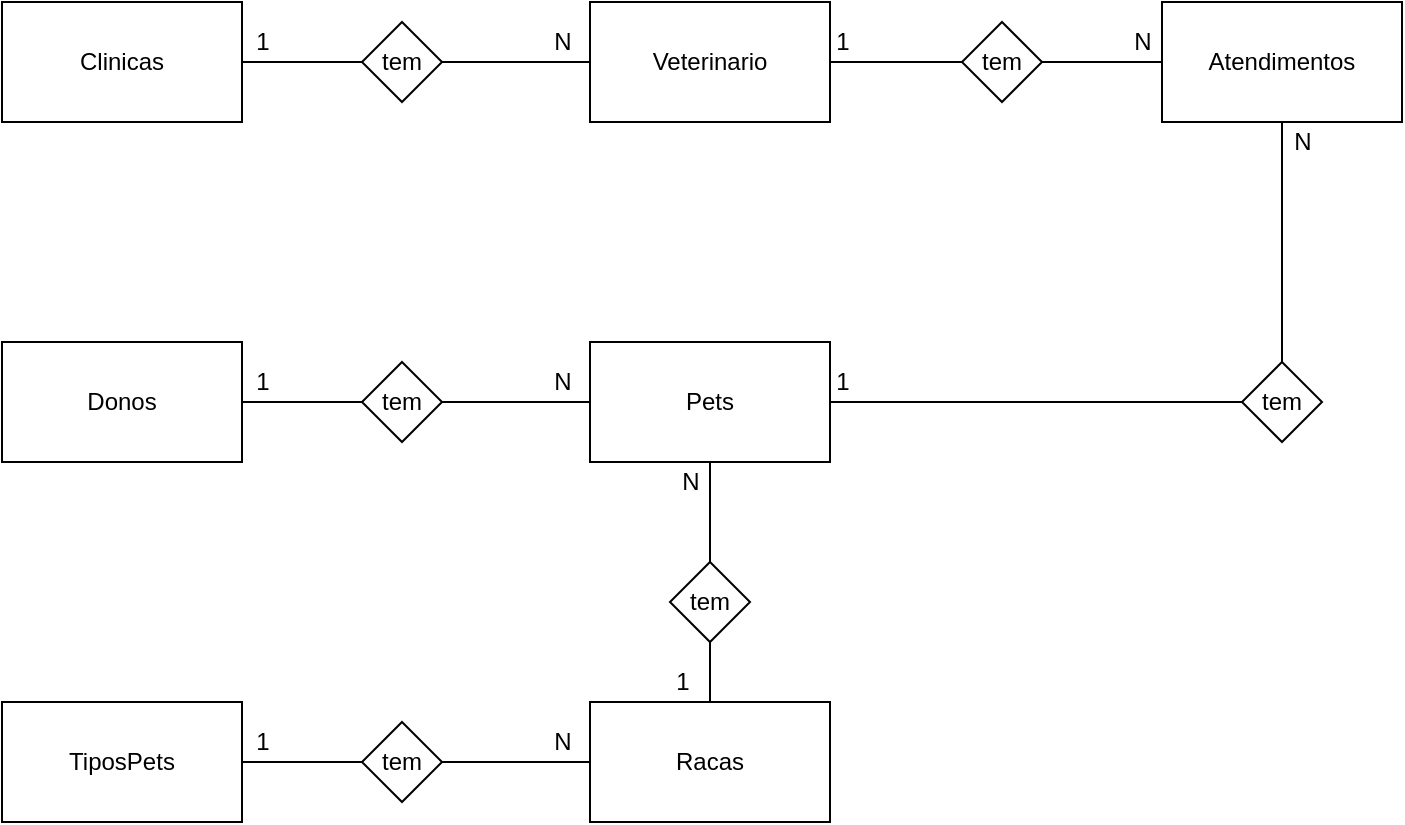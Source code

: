 <mxfile version="14.4.8" type="device" pages="2"><diagram id="B-_QW7kqdgjEdtuPBwWb" name="Page-1"><mxGraphModel dx="868" dy="482" grid="1" gridSize="10" guides="1" tooltips="1" connect="1" arrows="1" fold="1" page="1" pageScale="1" pageWidth="827" pageHeight="1169" math="0" shadow="0"><root><mxCell id="0"/><mxCell id="1" parent="0"/><mxCell id="72AMAFxDTzI3AjNWmrCn-18" style="edgeStyle=orthogonalEdgeStyle;rounded=0;orthogonalLoop=1;jettySize=auto;html=1;entryX=0;entryY=0.5;entryDx=0;entryDy=0;endArrow=none;endFill=0;" edge="1" parent="1" source="72AMAFxDTzI3AjNWmrCn-1" target="72AMAFxDTzI3AjNWmrCn-10"><mxGeometry relative="1" as="geometry"/></mxCell><mxCell id="72AMAFxDTzI3AjNWmrCn-1" value="Clinicas" style="rounded=0;whiteSpace=wrap;html=1;" vertex="1" parent="1"><mxGeometry x="60" y="30" width="120" height="60" as="geometry"/></mxCell><mxCell id="72AMAFxDTzI3AjNWmrCn-20" style="edgeStyle=orthogonalEdgeStyle;rounded=0;orthogonalLoop=1;jettySize=auto;html=1;entryX=0;entryY=0.5;entryDx=0;entryDy=0;endArrow=none;endFill=0;" edge="1" parent="1" source="72AMAFxDTzI3AjNWmrCn-2" target="72AMAFxDTzI3AjNWmrCn-11"><mxGeometry relative="1" as="geometry"/></mxCell><mxCell id="72AMAFxDTzI3AjNWmrCn-2" value="Donos" style="rounded=0;whiteSpace=wrap;html=1;" vertex="1" parent="1"><mxGeometry x="60" y="200" width="120" height="60" as="geometry"/></mxCell><mxCell id="72AMAFxDTzI3AjNWmrCn-19" style="edgeStyle=orthogonalEdgeStyle;rounded=0;orthogonalLoop=1;jettySize=auto;html=1;exitX=0;exitY=0.5;exitDx=0;exitDy=0;entryX=1;entryY=0.5;entryDx=0;entryDy=0;endArrow=none;endFill=0;" edge="1" parent="1" source="72AMAFxDTzI3AjNWmrCn-3" target="72AMAFxDTzI3AjNWmrCn-11"><mxGeometry relative="1" as="geometry"/></mxCell><mxCell id="72AMAFxDTzI3AjNWmrCn-3" value="Pets" style="rounded=0;whiteSpace=wrap;html=1;" vertex="1" parent="1"><mxGeometry x="354" y="200" width="120" height="60" as="geometry"/></mxCell><mxCell id="72AMAFxDTzI3AjNWmrCn-16" style="edgeStyle=orthogonalEdgeStyle;rounded=0;orthogonalLoop=1;jettySize=auto;html=1;endArrow=none;endFill=0;" edge="1" parent="1" source="72AMAFxDTzI3AjNWmrCn-4" target="72AMAFxDTzI3AjNWmrCn-9"><mxGeometry relative="1" as="geometry"/></mxCell><mxCell id="72AMAFxDTzI3AjNWmrCn-17" style="edgeStyle=orthogonalEdgeStyle;rounded=0;orthogonalLoop=1;jettySize=auto;html=1;exitX=0;exitY=0.5;exitDx=0;exitDy=0;entryX=1;entryY=0.5;entryDx=0;entryDy=0;endArrow=none;endFill=0;" edge="1" parent="1" source="72AMAFxDTzI3AjNWmrCn-4" target="72AMAFxDTzI3AjNWmrCn-10"><mxGeometry relative="1" as="geometry"/></mxCell><mxCell id="72AMAFxDTzI3AjNWmrCn-4" value="Veterinario" style="rounded=0;whiteSpace=wrap;html=1;" vertex="1" parent="1"><mxGeometry x="354" y="30" width="120" height="60" as="geometry"/></mxCell><mxCell id="72AMAFxDTzI3AjNWmrCn-15" style="edgeStyle=orthogonalEdgeStyle;rounded=0;orthogonalLoop=1;jettySize=auto;html=1;exitX=0;exitY=0.5;exitDx=0;exitDy=0;endArrow=none;endFill=0;" edge="1" parent="1" source="72AMAFxDTzI3AjNWmrCn-5" target="72AMAFxDTzI3AjNWmrCn-9"><mxGeometry relative="1" as="geometry"/></mxCell><mxCell id="72AMAFxDTzI3AjNWmrCn-22" style="edgeStyle=orthogonalEdgeStyle;rounded=0;orthogonalLoop=1;jettySize=auto;html=1;entryX=0.5;entryY=0;entryDx=0;entryDy=0;endArrow=none;endFill=0;" edge="1" parent="1" source="72AMAFxDTzI3AjNWmrCn-5" target="72AMAFxDTzI3AjNWmrCn-12"><mxGeometry relative="1" as="geometry"/></mxCell><mxCell id="72AMAFxDTzI3AjNWmrCn-5" value="Atendimentos" style="rounded=0;whiteSpace=wrap;html=1;" vertex="1" parent="1"><mxGeometry x="640" y="30" width="120" height="60" as="geometry"/></mxCell><mxCell id="72AMAFxDTzI3AjNWmrCn-28" style="edgeStyle=orthogonalEdgeStyle;rounded=0;orthogonalLoop=1;jettySize=auto;html=1;exitX=0;exitY=0.5;exitDx=0;exitDy=0;entryX=1;entryY=0.5;entryDx=0;entryDy=0;endArrow=none;endFill=0;" edge="1" parent="1" source="72AMAFxDTzI3AjNWmrCn-6" target="72AMAFxDTzI3AjNWmrCn-13"><mxGeometry relative="1" as="geometry"/></mxCell><mxCell id="72AMAFxDTzI3AjNWmrCn-6" value="Racas" style="rounded=0;whiteSpace=wrap;html=1;" vertex="1" parent="1"><mxGeometry x="354" y="380" width="120" height="60" as="geometry"/></mxCell><mxCell id="72AMAFxDTzI3AjNWmrCn-29" style="edgeStyle=orthogonalEdgeStyle;rounded=0;orthogonalLoop=1;jettySize=auto;html=1;entryX=0;entryY=0.5;entryDx=0;entryDy=0;endArrow=none;endFill=0;" edge="1" parent="1" source="72AMAFxDTzI3AjNWmrCn-7" target="72AMAFxDTzI3AjNWmrCn-13"><mxGeometry relative="1" as="geometry"/></mxCell><mxCell id="72AMAFxDTzI3AjNWmrCn-7" value="TiposPets" style="rounded=0;whiteSpace=wrap;html=1;" vertex="1" parent="1"><mxGeometry x="60" y="380" width="120" height="60" as="geometry"/></mxCell><mxCell id="72AMAFxDTzI3AjNWmrCn-26" style="edgeStyle=orthogonalEdgeStyle;rounded=0;orthogonalLoop=1;jettySize=auto;html=1;entryX=0.5;entryY=1;entryDx=0;entryDy=0;endArrow=none;endFill=0;" edge="1" parent="1" source="72AMAFxDTzI3AjNWmrCn-8" target="72AMAFxDTzI3AjNWmrCn-3"><mxGeometry relative="1" as="geometry"/></mxCell><mxCell id="72AMAFxDTzI3AjNWmrCn-27" style="edgeStyle=orthogonalEdgeStyle;rounded=0;orthogonalLoop=1;jettySize=auto;html=1;exitX=0.5;exitY=1;exitDx=0;exitDy=0;entryX=0.5;entryY=0;entryDx=0;entryDy=0;endArrow=none;endFill=0;" edge="1" parent="1" source="72AMAFxDTzI3AjNWmrCn-8" target="72AMAFxDTzI3AjNWmrCn-6"><mxGeometry relative="1" as="geometry"/></mxCell><mxCell id="72AMAFxDTzI3AjNWmrCn-8" value="tem" style="rhombus;whiteSpace=wrap;html=1;" vertex="1" parent="1"><mxGeometry x="394" y="310" width="40" height="40" as="geometry"/></mxCell><mxCell id="72AMAFxDTzI3AjNWmrCn-9" value="tem" style="rhombus;whiteSpace=wrap;html=1;" vertex="1" parent="1"><mxGeometry x="540" y="40" width="40" height="40" as="geometry"/></mxCell><mxCell id="72AMAFxDTzI3AjNWmrCn-10" value="tem" style="rhombus;whiteSpace=wrap;html=1;" vertex="1" parent="1"><mxGeometry x="240" y="40" width="40" height="40" as="geometry"/></mxCell><mxCell id="72AMAFxDTzI3AjNWmrCn-11" value="tem" style="rhombus;whiteSpace=wrap;html=1;" vertex="1" parent="1"><mxGeometry x="240" y="210" width="40" height="40" as="geometry"/></mxCell><mxCell id="72AMAFxDTzI3AjNWmrCn-23" style="edgeStyle=orthogonalEdgeStyle;rounded=0;orthogonalLoop=1;jettySize=auto;html=1;exitX=0;exitY=0.5;exitDx=0;exitDy=0;entryX=1;entryY=0.5;entryDx=0;entryDy=0;endArrow=none;endFill=0;" edge="1" parent="1" source="72AMAFxDTzI3AjNWmrCn-12" target="72AMAFxDTzI3AjNWmrCn-3"><mxGeometry relative="1" as="geometry"/></mxCell><mxCell id="72AMAFxDTzI3AjNWmrCn-12" value="tem" style="rhombus;whiteSpace=wrap;html=1;" vertex="1" parent="1"><mxGeometry x="680" y="210" width="40" height="40" as="geometry"/></mxCell><mxCell id="72AMAFxDTzI3AjNWmrCn-13" value="tem" style="rhombus;whiteSpace=wrap;html=1;" vertex="1" parent="1"><mxGeometry x="240" y="390" width="40" height="40" as="geometry"/></mxCell><mxCell id="72AMAFxDTzI3AjNWmrCn-30" value="1" style="text;html=1;align=center;verticalAlign=middle;resizable=0;points=[];autosize=1;" vertex="1" parent="1"><mxGeometry x="180" y="40" width="20" height="20" as="geometry"/></mxCell><mxCell id="72AMAFxDTzI3AjNWmrCn-31" value="1" style="text;html=1;align=center;verticalAlign=middle;resizable=0;points=[];autosize=1;" vertex="1" parent="1"><mxGeometry x="180" y="210" width="20" height="20" as="geometry"/></mxCell><mxCell id="72AMAFxDTzI3AjNWmrCn-32" value="1" style="text;html=1;align=center;verticalAlign=middle;resizable=0;points=[];autosize=1;" vertex="1" parent="1"><mxGeometry x="180" y="390" width="20" height="20" as="geometry"/></mxCell><mxCell id="72AMAFxDTzI3AjNWmrCn-33" value="1" style="text;html=1;align=center;verticalAlign=middle;resizable=0;points=[];autosize=1;" vertex="1" parent="1"><mxGeometry x="390" y="360" width="20" height="20" as="geometry"/></mxCell><mxCell id="72AMAFxDTzI3AjNWmrCn-34" value="1" style="text;html=1;align=center;verticalAlign=middle;resizable=0;points=[];autosize=1;" vertex="1" parent="1"><mxGeometry x="470" y="210" width="20" height="20" as="geometry"/></mxCell><mxCell id="72AMAFxDTzI3AjNWmrCn-35" value="1" style="text;html=1;align=center;verticalAlign=middle;resizable=0;points=[];autosize=1;" vertex="1" parent="1"><mxGeometry x="470" y="40" width="20" height="20" as="geometry"/></mxCell><mxCell id="72AMAFxDTzI3AjNWmrCn-36" value="N" style="text;html=1;align=center;verticalAlign=middle;resizable=0;points=[];autosize=1;" vertex="1" parent="1"><mxGeometry x="700" y="90" width="20" height="20" as="geometry"/></mxCell><mxCell id="72AMAFxDTzI3AjNWmrCn-37" value="N" style="text;html=1;align=center;verticalAlign=middle;resizable=0;points=[];autosize=1;" vertex="1" parent="1"><mxGeometry x="620" y="40" width="20" height="20" as="geometry"/></mxCell><mxCell id="72AMAFxDTzI3AjNWmrCn-38" value="N" style="text;html=1;align=center;verticalAlign=middle;resizable=0;points=[];autosize=1;" vertex="1" parent="1"><mxGeometry x="330" y="40" width="20" height="20" as="geometry"/></mxCell><mxCell id="72AMAFxDTzI3AjNWmrCn-39" value="N" style="text;html=1;align=center;verticalAlign=middle;resizable=0;points=[];autosize=1;" vertex="1" parent="1"><mxGeometry x="330" y="210" width="20" height="20" as="geometry"/></mxCell><mxCell id="72AMAFxDTzI3AjNWmrCn-40" value="N" style="text;html=1;align=center;verticalAlign=middle;resizable=0;points=[];autosize=1;" vertex="1" parent="1"><mxGeometry x="394" y="260" width="20" height="20" as="geometry"/></mxCell><mxCell id="72AMAFxDTzI3AjNWmrCn-41" value="N" style="text;html=1;align=center;verticalAlign=middle;resizable=0;points=[];autosize=1;" vertex="1" parent="1"><mxGeometry x="330" y="390" width="20" height="20" as="geometry"/></mxCell></root></mxGraphModel></diagram><diagram id="5eiZhhqgDYzVyjDp4rqZ" name="Page-2"><mxGraphModel dx="2274" dy="803" grid="1" gridSize="10" guides="1" tooltips="1" connect="1" arrows="1" fold="1" page="1" pageScale="1" pageWidth="827" pageHeight="1169" math="0" shadow="0"><root><mxCell id="WeduwMes010hM--01BqL-0"/><mxCell id="WeduwMes010hM--01BqL-1" parent="WeduwMes010hM--01BqL-0"/><mxCell id="WeduwMes010hM--01BqL-2" value="Atendimentos" style="shape=table;startSize=30;container=1;collapsible=1;childLayout=tableLayout;fixedRows=1;rowLines=0;fontStyle=1;align=center;resizeLast=1;" vertex="1" parent="WeduwMes010hM--01BqL-1"><mxGeometry x="620" width="180" height="190" as="geometry"/></mxCell><mxCell id="WeduwMes010hM--01BqL-3" value="" style="shape=partialRectangle;collapsible=0;dropTarget=0;pointerEvents=0;fillColor=none;top=0;left=0;bottom=0;right=0;points=[[0,0.5],[1,0.5]];portConstraint=eastwest;" vertex="1" parent="WeduwMes010hM--01BqL-2"><mxGeometry y="30" width="180" height="30" as="geometry"/></mxCell><mxCell id="WeduwMes010hM--01BqL-4" value="PK" style="shape=partialRectangle;connectable=0;fillColor=none;top=0;left=0;bottom=0;right=0;fontStyle=1;overflow=hidden;" vertex="1" parent="WeduwMes010hM--01BqL-3"><mxGeometry width="60" height="30" as="geometry"/></mxCell><mxCell id="WeduwMes010hM--01BqL-5" value="idAtendimento" style="shape=partialRectangle;connectable=0;fillColor=none;top=0;left=0;bottom=0;right=0;align=left;spacingLeft=6;fontStyle=1;overflow=hidden;" vertex="1" parent="WeduwMes010hM--01BqL-3"><mxGeometry x="60" width="120" height="30" as="geometry"/></mxCell><mxCell id="WeduwMes010hM--01BqL-67" value="" style="shape=partialRectangle;collapsible=0;dropTarget=0;pointerEvents=0;fillColor=none;top=0;left=0;bottom=0;right=0;points=[[0,0.5],[1,0.5]];portConstraint=eastwest;" vertex="1" parent="WeduwMes010hM--01BqL-2"><mxGeometry y="60" width="180" height="30" as="geometry"/></mxCell><mxCell id="WeduwMes010hM--01BqL-68" value="FK" style="shape=partialRectangle;connectable=0;fillColor=none;top=0;left=0;bottom=0;right=0;fontStyle=1;overflow=hidden;" vertex="1" parent="WeduwMes010hM--01BqL-67"><mxGeometry width="60" height="30" as="geometry"/></mxCell><mxCell id="WeduwMes010hM--01BqL-69" value="idVeterinario" style="shape=partialRectangle;connectable=0;fillColor=none;top=0;left=0;bottom=0;right=0;align=left;spacingLeft=6;fontStyle=1;overflow=hidden;" vertex="1" parent="WeduwMes010hM--01BqL-67"><mxGeometry x="60" width="120" height="30" as="geometry"/></mxCell><mxCell id="WeduwMes010hM--01BqL-6" value="" style="shape=partialRectangle;collapsible=0;dropTarget=0;pointerEvents=0;fillColor=none;top=0;left=0;bottom=1;right=0;points=[[0,0.5],[1,0.5]];portConstraint=eastwest;" vertex="1" parent="WeduwMes010hM--01BqL-2"><mxGeometry y="90" width="180" height="30" as="geometry"/></mxCell><mxCell id="WeduwMes010hM--01BqL-7" value="FK" style="shape=partialRectangle;connectable=0;fillColor=none;top=0;left=0;bottom=0;right=0;fontStyle=1;overflow=hidden;" vertex="1" parent="WeduwMes010hM--01BqL-6"><mxGeometry width="60" height="30" as="geometry"/></mxCell><mxCell id="WeduwMes010hM--01BqL-8" value="idPet" style="shape=partialRectangle;connectable=0;fillColor=none;top=0;left=0;bottom=0;right=0;align=left;spacingLeft=6;fontStyle=1;overflow=hidden;" vertex="1" parent="WeduwMes010hM--01BqL-6"><mxGeometry x="60" width="120" height="30" as="geometry"/></mxCell><mxCell id="WeduwMes010hM--01BqL-9" value="" style="shape=partialRectangle;collapsible=0;dropTarget=0;pointerEvents=0;fillColor=none;top=0;left=0;bottom=0;right=0;points=[[0,0.5],[1,0.5]];portConstraint=eastwest;" vertex="1" parent="WeduwMes010hM--01BqL-2"><mxGeometry y="120" width="180" height="30" as="geometry"/></mxCell><mxCell id="WeduwMes010hM--01BqL-10" value="" style="shape=partialRectangle;connectable=0;fillColor=none;top=0;left=0;bottom=0;right=0;editable=1;overflow=hidden;" vertex="1" parent="WeduwMes010hM--01BqL-9"><mxGeometry width="60" height="30" as="geometry"/></mxCell><mxCell id="WeduwMes010hM--01BqL-11" value="Descricao" style="shape=partialRectangle;connectable=0;fillColor=none;top=0;left=0;bottom=0;right=0;align=left;spacingLeft=6;overflow=hidden;" vertex="1" parent="WeduwMes010hM--01BqL-9"><mxGeometry x="60" width="120" height="30" as="geometry"/></mxCell><mxCell id="WeduwMes010hM--01BqL-12" value="" style="shape=partialRectangle;collapsible=0;dropTarget=0;pointerEvents=0;fillColor=none;top=0;left=0;bottom=0;right=0;points=[[0,0.5],[1,0.5]];portConstraint=eastwest;" vertex="1" parent="WeduwMes010hM--01BqL-2"><mxGeometry y="150" width="180" height="30" as="geometry"/></mxCell><mxCell id="WeduwMes010hM--01BqL-13" value="" style="shape=partialRectangle;connectable=0;fillColor=none;top=0;left=0;bottom=0;right=0;editable=1;overflow=hidden;" vertex="1" parent="WeduwMes010hM--01BqL-12"><mxGeometry width="60" height="30" as="geometry"/></mxCell><mxCell id="WeduwMes010hM--01BqL-14" value="DataAtendimento" style="shape=partialRectangle;connectable=0;fillColor=none;top=0;left=0;bottom=0;right=0;align=left;spacingLeft=6;overflow=hidden;" vertex="1" parent="WeduwMes010hM--01BqL-12"><mxGeometry x="60" width="120" height="30" as="geometry"/></mxCell><mxCell id="WeduwMes010hM--01BqL-15" value="Veterinarios" style="shape=table;startSize=30;container=1;collapsible=1;childLayout=tableLayout;fixedRows=1;rowLines=0;fontStyle=1;align=center;resizeLast=1;" vertex="1" parent="WeduwMes010hM--01BqL-1"><mxGeometry x="240" width="180" height="160" as="geometry"/></mxCell><mxCell id="WeduwMes010hM--01BqL-16" value="" style="shape=partialRectangle;collapsible=0;dropTarget=0;pointerEvents=0;fillColor=none;top=0;left=0;bottom=0;right=0;points=[[0,0.5],[1,0.5]];portConstraint=eastwest;" vertex="1" parent="WeduwMes010hM--01BqL-15"><mxGeometry y="30" width="180" height="30" as="geometry"/></mxCell><mxCell id="WeduwMes010hM--01BqL-17" value="PK" style="shape=partialRectangle;connectable=0;fillColor=none;top=0;left=0;bottom=0;right=0;fontStyle=1;overflow=hidden;" vertex="1" parent="WeduwMes010hM--01BqL-16"><mxGeometry width="60" height="30" as="geometry"/></mxCell><mxCell id="WeduwMes010hM--01BqL-18" value="idVaterinario" style="shape=partialRectangle;connectable=0;fillColor=none;top=0;left=0;bottom=0;right=0;align=left;spacingLeft=6;fontStyle=1;overflow=hidden;" vertex="1" parent="WeduwMes010hM--01BqL-16"><mxGeometry x="60" width="120" height="30" as="geometry"/></mxCell><mxCell id="WeduwMes010hM--01BqL-19" value="" style="shape=partialRectangle;collapsible=0;dropTarget=0;pointerEvents=0;fillColor=none;top=0;left=0;bottom=1;right=0;points=[[0,0.5],[1,0.5]];portConstraint=eastwest;" vertex="1" parent="WeduwMes010hM--01BqL-15"><mxGeometry y="60" width="180" height="30" as="geometry"/></mxCell><mxCell id="WeduwMes010hM--01BqL-20" value="FK" style="shape=partialRectangle;connectable=0;fillColor=none;top=0;left=0;bottom=0;right=0;fontStyle=1;overflow=hidden;" vertex="1" parent="WeduwMes010hM--01BqL-19"><mxGeometry width="60" height="30" as="geometry"/></mxCell><mxCell id="WeduwMes010hM--01BqL-21" value="idClinica" style="shape=partialRectangle;connectable=0;fillColor=none;top=0;left=0;bottom=0;right=0;align=left;spacingLeft=6;fontStyle=1;overflow=hidden;" vertex="1" parent="WeduwMes010hM--01BqL-19"><mxGeometry x="60" width="120" height="30" as="geometry"/></mxCell><mxCell id="WeduwMes010hM--01BqL-22" value="" style="shape=partialRectangle;collapsible=0;dropTarget=0;pointerEvents=0;fillColor=none;top=0;left=0;bottom=0;right=0;points=[[0,0.5],[1,0.5]];portConstraint=eastwest;" vertex="1" parent="WeduwMes010hM--01BqL-15"><mxGeometry y="90" width="180" height="30" as="geometry"/></mxCell><mxCell id="WeduwMes010hM--01BqL-23" value="" style="shape=partialRectangle;connectable=0;fillColor=none;top=0;left=0;bottom=0;right=0;editable=1;overflow=hidden;" vertex="1" parent="WeduwMes010hM--01BqL-22"><mxGeometry width="60" height="30" as="geometry"/></mxCell><mxCell id="WeduwMes010hM--01BqL-24" value="Nome" style="shape=partialRectangle;connectable=0;fillColor=none;top=0;left=0;bottom=0;right=0;align=left;spacingLeft=6;overflow=hidden;" vertex="1" parent="WeduwMes010hM--01BqL-22"><mxGeometry x="60" width="120" height="30" as="geometry"/></mxCell><mxCell id="WeduwMes010hM--01BqL-25" value="" style="shape=partialRectangle;collapsible=0;dropTarget=0;pointerEvents=0;fillColor=none;top=0;left=0;bottom=0;right=0;points=[[0,0.5],[1,0.5]];portConstraint=eastwest;" vertex="1" parent="WeduwMes010hM--01BqL-15"><mxGeometry y="120" width="180" height="30" as="geometry"/></mxCell><mxCell id="WeduwMes010hM--01BqL-26" value="" style="shape=partialRectangle;connectable=0;fillColor=none;top=0;left=0;bottom=0;right=0;editable=1;overflow=hidden;" vertex="1" parent="WeduwMes010hM--01BqL-25"><mxGeometry width="60" height="30" as="geometry"/></mxCell><mxCell id="WeduwMes010hM--01BqL-27" value="CRMW" style="shape=partialRectangle;connectable=0;fillColor=none;top=0;left=0;bottom=0;right=0;align=left;spacingLeft=6;overflow=hidden;" vertex="1" parent="WeduwMes010hM--01BqL-25"><mxGeometry x="60" width="120" height="30" as="geometry"/></mxCell><mxCell id="WeduwMes010hM--01BqL-28" value="Racas" style="shape=table;startSize=30;container=1;collapsible=1;childLayout=tableLayout;fixedRows=1;rowLines=0;fontStyle=1;align=center;resizeLast=1;" vertex="1" parent="WeduwMes010hM--01BqL-1"><mxGeometry x="-130" y="270" width="180" height="130" as="geometry"/></mxCell><mxCell id="WeduwMes010hM--01BqL-29" value="" style="shape=partialRectangle;collapsible=0;dropTarget=0;pointerEvents=0;fillColor=none;top=0;left=0;bottom=0;right=0;points=[[0,0.5],[1,0.5]];portConstraint=eastwest;" vertex="1" parent="WeduwMes010hM--01BqL-28"><mxGeometry y="30" width="180" height="30" as="geometry"/></mxCell><mxCell id="WeduwMes010hM--01BqL-30" value="PK" style="shape=partialRectangle;connectable=0;fillColor=none;top=0;left=0;bottom=0;right=0;fontStyle=1;overflow=hidden;" vertex="1" parent="WeduwMes010hM--01BqL-29"><mxGeometry width="60" height="30" as="geometry"/></mxCell><mxCell id="WeduwMes010hM--01BqL-31" value="idRaca" style="shape=partialRectangle;connectable=0;fillColor=none;top=0;left=0;bottom=0;right=0;align=left;spacingLeft=6;fontStyle=1;overflow=hidden;" vertex="1" parent="WeduwMes010hM--01BqL-29"><mxGeometry x="60" width="120" height="30" as="geometry"/></mxCell><mxCell id="WeduwMes010hM--01BqL-32" value="" style="shape=partialRectangle;collapsible=0;dropTarget=0;pointerEvents=0;fillColor=none;top=0;left=0;bottom=1;right=0;points=[[0,0.5],[1,0.5]];portConstraint=eastwest;" vertex="1" parent="WeduwMes010hM--01BqL-28"><mxGeometry y="60" width="180" height="30" as="geometry"/></mxCell><mxCell id="WeduwMes010hM--01BqL-33" value="FK" style="shape=partialRectangle;connectable=0;fillColor=none;top=0;left=0;bottom=0;right=0;fontStyle=1;overflow=hidden;" vertex="1" parent="WeduwMes010hM--01BqL-32"><mxGeometry width="60" height="30" as="geometry"/></mxCell><mxCell id="WeduwMes010hM--01BqL-34" value="idTipoPet" style="shape=partialRectangle;connectable=0;fillColor=none;top=0;left=0;bottom=0;right=0;align=left;spacingLeft=6;fontStyle=1;overflow=hidden;" vertex="1" parent="WeduwMes010hM--01BqL-32"><mxGeometry x="60" width="120" height="30" as="geometry"/></mxCell><mxCell id="WeduwMes010hM--01BqL-35" value="" style="shape=partialRectangle;collapsible=0;dropTarget=0;pointerEvents=0;fillColor=none;top=0;left=0;bottom=0;right=0;points=[[0,0.5],[1,0.5]];portConstraint=eastwest;" vertex="1" parent="WeduwMes010hM--01BqL-28"><mxGeometry y="90" width="180" height="30" as="geometry"/></mxCell><mxCell id="WeduwMes010hM--01BqL-36" value="" style="shape=partialRectangle;connectable=0;fillColor=none;top=0;left=0;bottom=0;right=0;editable=1;overflow=hidden;" vertex="1" parent="WeduwMes010hM--01BqL-35"><mxGeometry width="60" height="30" as="geometry"/></mxCell><mxCell id="WeduwMes010hM--01BqL-37" value="Descricao" style="shape=partialRectangle;connectable=0;fillColor=none;top=0;left=0;bottom=0;right=0;align=left;spacingLeft=6;overflow=hidden;" vertex="1" parent="WeduwMes010hM--01BqL-35"><mxGeometry x="60" width="120" height="30" as="geometry"/></mxCell><mxCell id="WeduwMes010hM--01BqL-41" value="Pets" style="shape=table;startSize=30;container=1;collapsible=1;childLayout=tableLayout;fixedRows=1;rowLines=0;fontStyle=1;align=center;resizeLast=1;" vertex="1" parent="WeduwMes010hM--01BqL-1"><mxGeometry x="240" y="250" width="180" height="190" as="geometry"/></mxCell><mxCell id="WeduwMes010hM--01BqL-42" value="" style="shape=partialRectangle;collapsible=0;dropTarget=0;pointerEvents=0;fillColor=none;top=0;left=0;bottom=0;right=0;points=[[0,0.5],[1,0.5]];portConstraint=eastwest;" vertex="1" parent="WeduwMes010hM--01BqL-41"><mxGeometry y="30" width="180" height="30" as="geometry"/></mxCell><mxCell id="WeduwMes010hM--01BqL-43" value="PK" style="shape=partialRectangle;connectable=0;fillColor=none;top=0;left=0;bottom=0;right=0;fontStyle=1;overflow=hidden;" vertex="1" parent="WeduwMes010hM--01BqL-42"><mxGeometry width="60" height="30" as="geometry"/></mxCell><mxCell id="WeduwMes010hM--01BqL-44" value="idPet" style="shape=partialRectangle;connectable=0;fillColor=none;top=0;left=0;bottom=0;right=0;align=left;spacingLeft=6;fontStyle=1;overflow=hidden;" vertex="1" parent="WeduwMes010hM--01BqL-42"><mxGeometry x="60" width="120" height="30" as="geometry"/></mxCell><mxCell id="WeduwMes010hM--01BqL-70" value="" style="shape=partialRectangle;collapsible=0;dropTarget=0;pointerEvents=0;fillColor=none;top=0;left=0;bottom=0;right=0;points=[[0,0.5],[1,0.5]];portConstraint=eastwest;" vertex="1" parent="WeduwMes010hM--01BqL-41"><mxGeometry y="60" width="180" height="30" as="geometry"/></mxCell><mxCell id="WeduwMes010hM--01BqL-71" value="FK" style="shape=partialRectangle;connectable=0;fillColor=none;top=0;left=0;bottom=0;right=0;fontStyle=1;overflow=hidden;" vertex="1" parent="WeduwMes010hM--01BqL-70"><mxGeometry width="60" height="30" as="geometry"/></mxCell><mxCell id="WeduwMes010hM--01BqL-72" value="idRaca" style="shape=partialRectangle;connectable=0;fillColor=none;top=0;left=0;bottom=0;right=0;align=left;spacingLeft=6;fontStyle=1;overflow=hidden;" vertex="1" parent="WeduwMes010hM--01BqL-70"><mxGeometry x="60" width="120" height="30" as="geometry"/></mxCell><mxCell id="WeduwMes010hM--01BqL-45" value="" style="shape=partialRectangle;collapsible=0;dropTarget=0;pointerEvents=0;fillColor=none;top=0;left=0;bottom=1;right=0;points=[[0,0.5],[1,0.5]];portConstraint=eastwest;" vertex="1" parent="WeduwMes010hM--01BqL-41"><mxGeometry y="90" width="180" height="30" as="geometry"/></mxCell><mxCell id="WeduwMes010hM--01BqL-46" value="FK" style="shape=partialRectangle;connectable=0;fillColor=none;top=0;left=0;bottom=0;right=0;fontStyle=1;overflow=hidden;" vertex="1" parent="WeduwMes010hM--01BqL-45"><mxGeometry width="60" height="30" as="geometry"/></mxCell><mxCell id="WeduwMes010hM--01BqL-47" value="idDono" style="shape=partialRectangle;connectable=0;fillColor=none;top=0;left=0;bottom=0;right=0;align=left;spacingLeft=6;fontStyle=1;overflow=hidden;" vertex="1" parent="WeduwMes010hM--01BqL-45"><mxGeometry x="60" width="120" height="30" as="geometry"/></mxCell><mxCell id="WeduwMes010hM--01BqL-48" value="" style="shape=partialRectangle;collapsible=0;dropTarget=0;pointerEvents=0;fillColor=none;top=0;left=0;bottom=0;right=0;points=[[0,0.5],[1,0.5]];portConstraint=eastwest;" vertex="1" parent="WeduwMes010hM--01BqL-41"><mxGeometry y="120" width="180" height="30" as="geometry"/></mxCell><mxCell id="WeduwMes010hM--01BqL-49" value="" style="shape=partialRectangle;connectable=0;fillColor=none;top=0;left=0;bottom=0;right=0;editable=1;overflow=hidden;" vertex="1" parent="WeduwMes010hM--01BqL-48"><mxGeometry width="60" height="30" as="geometry"/></mxCell><mxCell id="WeduwMes010hM--01BqL-50" value="Nome" style="shape=partialRectangle;connectable=0;fillColor=none;top=0;left=0;bottom=0;right=0;align=left;spacingLeft=6;overflow=hidden;" vertex="1" parent="WeduwMes010hM--01BqL-48"><mxGeometry x="60" width="120" height="30" as="geometry"/></mxCell><mxCell id="WeduwMes010hM--01BqL-51" value="" style="shape=partialRectangle;collapsible=0;dropTarget=0;pointerEvents=0;fillColor=none;top=0;left=0;bottom=0;right=0;points=[[0,0.5],[1,0.5]];portConstraint=eastwest;" vertex="1" parent="WeduwMes010hM--01BqL-41"><mxGeometry y="150" width="180" height="30" as="geometry"/></mxCell><mxCell id="WeduwMes010hM--01BqL-52" value="" style="shape=partialRectangle;connectable=0;fillColor=none;top=0;left=0;bottom=0;right=0;editable=1;overflow=hidden;" vertex="1" parent="WeduwMes010hM--01BqL-51"><mxGeometry width="60" height="30" as="geometry"/></mxCell><mxCell id="WeduwMes010hM--01BqL-53" value="DataNascimento" style="shape=partialRectangle;connectable=0;fillColor=none;top=0;left=0;bottom=0;right=0;align=left;spacingLeft=6;overflow=hidden;" vertex="1" parent="WeduwMes010hM--01BqL-51"><mxGeometry x="60" width="120" height="30" as="geometry"/></mxCell><mxCell id="WeduwMes010hM--01BqL-54" value="Clinicas" style="shape=table;startSize=30;container=1;collapsible=1;childLayout=tableLayout;fixedRows=1;rowLines=0;fontStyle=1;align=center;resizeLast=1;" vertex="1" parent="WeduwMes010hM--01BqL-1"><mxGeometry x="-130" width="180" height="160" as="geometry"/></mxCell><mxCell id="WeduwMes010hM--01BqL-58" value="" style="shape=partialRectangle;collapsible=0;dropTarget=0;pointerEvents=0;fillColor=none;top=0;left=0;bottom=1;right=0;points=[[0,0.5],[1,0.5]];portConstraint=eastwest;" vertex="1" parent="WeduwMes010hM--01BqL-54"><mxGeometry y="30" width="180" height="30" as="geometry"/></mxCell><mxCell id="WeduwMes010hM--01BqL-59" value="PK" style="shape=partialRectangle;connectable=0;fillColor=none;top=0;left=0;bottom=0;right=0;fontStyle=1;overflow=hidden;" vertex="1" parent="WeduwMes010hM--01BqL-58"><mxGeometry width="60" height="30" as="geometry"/></mxCell><mxCell id="WeduwMes010hM--01BqL-60" value="idClinca" style="shape=partialRectangle;connectable=0;fillColor=none;top=0;left=0;bottom=0;right=0;align=left;spacingLeft=6;fontStyle=1;overflow=hidden;" vertex="1" parent="WeduwMes010hM--01BqL-58"><mxGeometry x="60" width="120" height="30" as="geometry"/></mxCell><mxCell id="WeduwMes010hM--01BqL-61" value="" style="shape=partialRectangle;collapsible=0;dropTarget=0;pointerEvents=0;fillColor=none;top=0;left=0;bottom=0;right=0;points=[[0,0.5],[1,0.5]];portConstraint=eastwest;" vertex="1" parent="WeduwMes010hM--01BqL-54"><mxGeometry y="60" width="180" height="30" as="geometry"/></mxCell><mxCell id="WeduwMes010hM--01BqL-62" value="" style="shape=partialRectangle;connectable=0;fillColor=none;top=0;left=0;bottom=0;right=0;editable=1;overflow=hidden;" vertex="1" parent="WeduwMes010hM--01BqL-61"><mxGeometry width="60" height="30" as="geometry"/></mxCell><mxCell id="WeduwMes010hM--01BqL-63" value="RazaoSocial" style="shape=partialRectangle;connectable=0;fillColor=none;top=0;left=0;bottom=0;right=0;align=left;spacingLeft=6;overflow=hidden;" vertex="1" parent="WeduwMes010hM--01BqL-61"><mxGeometry x="60" width="120" height="30" as="geometry"/></mxCell><mxCell id="WeduwMes010hM--01BqL-99" value="" style="shape=partialRectangle;collapsible=0;dropTarget=0;pointerEvents=0;fillColor=none;top=0;left=0;bottom=0;right=0;points=[[0,0.5],[1,0.5]];portConstraint=eastwest;" vertex="1" parent="WeduwMes010hM--01BqL-54"><mxGeometry y="90" width="180" height="30" as="geometry"/></mxCell><mxCell id="WeduwMes010hM--01BqL-100" value="" style="shape=partialRectangle;connectable=0;fillColor=none;top=0;left=0;bottom=0;right=0;editable=1;overflow=hidden;" vertex="1" parent="WeduwMes010hM--01BqL-99"><mxGeometry width="60" height="30" as="geometry"/></mxCell><mxCell id="WeduwMes010hM--01BqL-101" value="CNPJ" style="shape=partialRectangle;connectable=0;fillColor=none;top=0;left=0;bottom=0;right=0;align=left;spacingLeft=6;overflow=hidden;" vertex="1" parent="WeduwMes010hM--01BqL-99"><mxGeometry x="60" width="120" height="30" as="geometry"/></mxCell><mxCell id="WeduwMes010hM--01BqL-64" value="" style="shape=partialRectangle;collapsible=0;dropTarget=0;pointerEvents=0;fillColor=none;top=0;left=0;bottom=0;right=0;points=[[0,0.5],[1,0.5]];portConstraint=eastwest;" vertex="1" parent="WeduwMes010hM--01BqL-54"><mxGeometry y="120" width="180" height="30" as="geometry"/></mxCell><mxCell id="WeduwMes010hM--01BqL-65" value="" style="shape=partialRectangle;connectable=0;fillColor=none;top=0;left=0;bottom=0;right=0;editable=1;overflow=hidden;" vertex="1" parent="WeduwMes010hM--01BqL-64"><mxGeometry width="60" height="30" as="geometry"/></mxCell><mxCell id="WeduwMes010hM--01BqL-66" value="Endereco" style="shape=partialRectangle;connectable=0;fillColor=none;top=0;left=0;bottom=0;right=0;align=left;spacingLeft=6;overflow=hidden;" vertex="1" parent="WeduwMes010hM--01BqL-64"><mxGeometry x="60" width="120" height="30" as="geometry"/></mxCell><mxCell id="WeduwMes010hM--01BqL-73" value="Donos" style="shape=table;startSize=30;container=1;collapsible=1;childLayout=tableLayout;fixedRows=1;rowLines=0;fontStyle=1;align=center;resizeLast=1;" vertex="1" parent="WeduwMes010hM--01BqL-1"><mxGeometry x="620" y="285" width="180" height="100" as="geometry"/></mxCell><mxCell id="WeduwMes010hM--01BqL-74" value="" style="shape=partialRectangle;collapsible=0;dropTarget=0;pointerEvents=0;fillColor=none;top=0;left=0;bottom=1;right=0;points=[[0,0.5],[1,0.5]];portConstraint=eastwest;" vertex="1" parent="WeduwMes010hM--01BqL-73"><mxGeometry y="30" width="180" height="30" as="geometry"/></mxCell><mxCell id="WeduwMes010hM--01BqL-75" value="PK" style="shape=partialRectangle;connectable=0;fillColor=none;top=0;left=0;bottom=0;right=0;fontStyle=1;overflow=hidden;" vertex="1" parent="WeduwMes010hM--01BqL-74"><mxGeometry width="30" height="30" as="geometry"/></mxCell><mxCell id="WeduwMes010hM--01BqL-76" value="idDono" style="shape=partialRectangle;connectable=0;fillColor=none;top=0;left=0;bottom=0;right=0;align=left;spacingLeft=6;fontStyle=5;overflow=hidden;" vertex="1" parent="WeduwMes010hM--01BqL-74"><mxGeometry x="30" width="150" height="30" as="geometry"/></mxCell><mxCell id="WeduwMes010hM--01BqL-77" value="" style="shape=partialRectangle;collapsible=0;dropTarget=0;pointerEvents=0;fillColor=none;top=0;left=0;bottom=0;right=0;points=[[0,0.5],[1,0.5]];portConstraint=eastwest;" vertex="1" parent="WeduwMes010hM--01BqL-73"><mxGeometry y="60" width="180" height="30" as="geometry"/></mxCell><mxCell id="WeduwMes010hM--01BqL-78" value="" style="shape=partialRectangle;connectable=0;fillColor=none;top=0;left=0;bottom=0;right=0;editable=1;overflow=hidden;" vertex="1" parent="WeduwMes010hM--01BqL-77"><mxGeometry width="30" height="30" as="geometry"/></mxCell><mxCell id="WeduwMes010hM--01BqL-79" value="Nome" style="shape=partialRectangle;connectable=0;fillColor=none;top=0;left=0;bottom=0;right=0;align=left;spacingLeft=6;overflow=hidden;" vertex="1" parent="WeduwMes010hM--01BqL-77"><mxGeometry x="30" width="150" height="30" as="geometry"/></mxCell><mxCell id="WeduwMes010hM--01BqL-86" value="TipoPets" style="shape=table;startSize=30;container=1;collapsible=1;childLayout=tableLayout;fixedRows=1;rowLines=0;fontStyle=1;align=center;resizeLast=1;" vertex="1" parent="WeduwMes010hM--01BqL-1"><mxGeometry x="-130" y="510" width="180" height="100" as="geometry"/></mxCell><mxCell id="WeduwMes010hM--01BqL-87" value="" style="shape=partialRectangle;collapsible=0;dropTarget=0;pointerEvents=0;fillColor=none;top=0;left=0;bottom=1;right=0;points=[[0,0.5],[1,0.5]];portConstraint=eastwest;" vertex="1" parent="WeduwMes010hM--01BqL-86"><mxGeometry y="30" width="180" height="30" as="geometry"/></mxCell><mxCell id="WeduwMes010hM--01BqL-88" value="PK" style="shape=partialRectangle;connectable=0;fillColor=none;top=0;left=0;bottom=0;right=0;fontStyle=1;overflow=hidden;" vertex="1" parent="WeduwMes010hM--01BqL-87"><mxGeometry width="30" height="30" as="geometry"/></mxCell><mxCell id="WeduwMes010hM--01BqL-89" value="idTipoPet" style="shape=partialRectangle;connectable=0;fillColor=none;top=0;left=0;bottom=0;right=0;align=left;spacingLeft=6;fontStyle=5;overflow=hidden;" vertex="1" parent="WeduwMes010hM--01BqL-87"><mxGeometry x="30" width="150" height="30" as="geometry"/></mxCell><mxCell id="WeduwMes010hM--01BqL-90" value="" style="shape=partialRectangle;collapsible=0;dropTarget=0;pointerEvents=0;fillColor=none;top=0;left=0;bottom=0;right=0;points=[[0,0.5],[1,0.5]];portConstraint=eastwest;" vertex="1" parent="WeduwMes010hM--01BqL-86"><mxGeometry y="60" width="180" height="30" as="geometry"/></mxCell><mxCell id="WeduwMes010hM--01BqL-91" value="" style="shape=partialRectangle;connectable=0;fillColor=none;top=0;left=0;bottom=0;right=0;editable=1;overflow=hidden;" vertex="1" parent="WeduwMes010hM--01BqL-90"><mxGeometry width="30" height="30" as="geometry"/></mxCell><mxCell id="WeduwMes010hM--01BqL-92" value="Descricao" style="shape=partialRectangle;connectable=0;fillColor=none;top=0;left=0;bottom=0;right=0;align=left;spacingLeft=6;overflow=hidden;" vertex="1" parent="WeduwMes010hM--01BqL-90"><mxGeometry x="30" width="150" height="30" as="geometry"/></mxCell><mxCell id="WeduwMes010hM--01BqL-102" value="" style="edgeStyle=entityRelationEdgeStyle;fontSize=12;html=1;endArrow=ERoneToMany;" edge="1" parent="WeduwMes010hM--01BqL-1" source="WeduwMes010hM--01BqL-58" target="WeduwMes010hM--01BqL-19"><mxGeometry width="100" height="100" relative="1" as="geometry"><mxPoint x="280" y="290" as="sourcePoint"/><mxPoint x="380" y="190" as="targetPoint"/></mxGeometry></mxCell><mxCell id="WeduwMes010hM--01BqL-103" value="" style="edgeStyle=entityRelationEdgeStyle;fontSize=12;html=1;endArrow=ERoneToMany;" edge="1" parent="WeduwMes010hM--01BqL-1" source="WeduwMes010hM--01BqL-16" target="WeduwMes010hM--01BqL-67"><mxGeometry width="100" height="100" relative="1" as="geometry"><mxPoint x="280" y="290" as="sourcePoint"/><mxPoint x="380" y="190" as="targetPoint"/></mxGeometry></mxCell><mxCell id="WeduwMes010hM--01BqL-104" value="" style="edgeStyle=entityRelationEdgeStyle;fontSize=12;html=1;endArrow=ERoneToMany;" edge="1" parent="WeduwMes010hM--01BqL-1" source="WeduwMes010hM--01BqL-74" target="WeduwMes010hM--01BqL-45"><mxGeometry width="100" height="100" relative="1" as="geometry"><mxPoint x="280" y="290" as="sourcePoint"/><mxPoint x="380" y="190" as="targetPoint"/></mxGeometry></mxCell><mxCell id="WeduwMes010hM--01BqL-105" value="" style="edgeStyle=entityRelationEdgeStyle;fontSize=12;html=1;endArrow=ERoneToMany;" edge="1" parent="WeduwMes010hM--01BqL-1" source="WeduwMes010hM--01BqL-42" target="WeduwMes010hM--01BqL-6"><mxGeometry width="100" height="100" relative="1" as="geometry"><mxPoint x="280" y="290" as="sourcePoint"/><mxPoint x="380" y="190" as="targetPoint"/></mxGeometry></mxCell><mxCell id="WeduwMes010hM--01BqL-106" value="" style="edgeStyle=entityRelationEdgeStyle;fontSize=12;html=1;endArrow=ERoneToMany;" edge="1" parent="WeduwMes010hM--01BqL-1" source="WeduwMes010hM--01BqL-29" target="WeduwMes010hM--01BqL-70"><mxGeometry width="100" height="100" relative="1" as="geometry"><mxPoint x="280" y="290" as="sourcePoint"/><mxPoint x="380" y="190" as="targetPoint"/></mxGeometry></mxCell><mxCell id="WeduwMes010hM--01BqL-107" value="" style="edgeStyle=entityRelationEdgeStyle;fontSize=12;html=1;endArrow=ERoneToMany;" edge="1" parent="WeduwMes010hM--01BqL-1" source="WeduwMes010hM--01BqL-87" target="WeduwMes010hM--01BqL-32"><mxGeometry width="100" height="100" relative="1" as="geometry"><mxPoint x="280" y="400" as="sourcePoint"/><mxPoint x="380" y="300" as="targetPoint"/></mxGeometry></mxCell></root></mxGraphModel></diagram></mxfile>